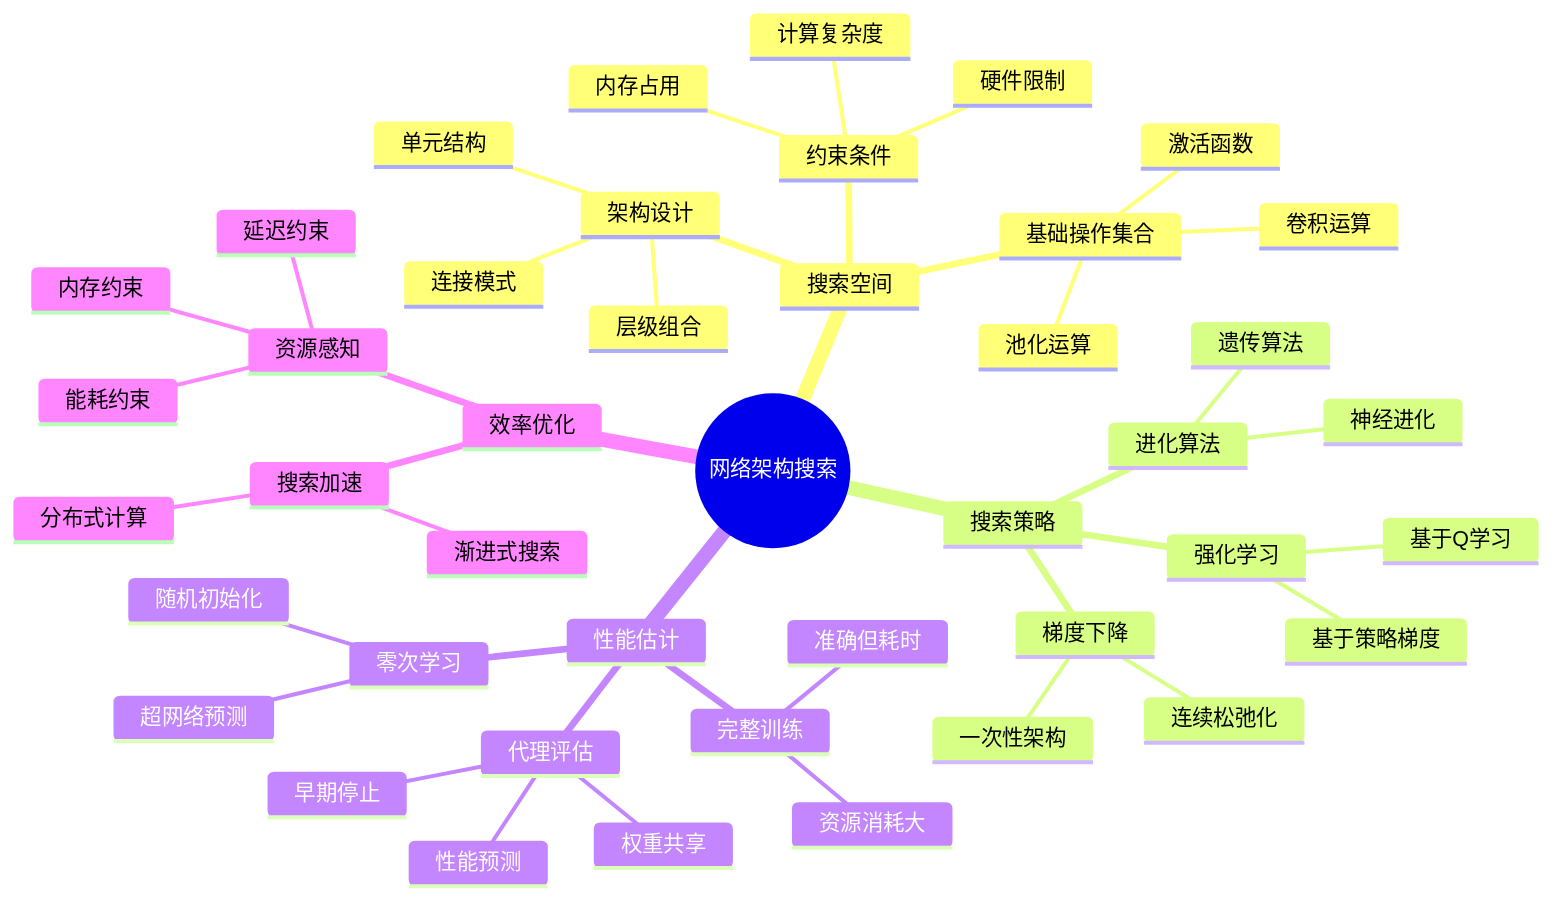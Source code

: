 mindmap
  root((网络架构搜索))
    搜索空间
      基础操作集合
        卷积运算
        池化运算
        激活函数
      架构设计
        单元结构
        连接模式
        层级组合
      约束条件
        计算复杂度
        内存占用
        硬件限制
    搜索策略
      强化学习
        基于策略梯度
        基于Q学习
      进化算法
        遗传算法
        神经进化
      梯度下降
        一次性架构
        连续松弛化
    性能估计
      完整训练
        准确但耗时
        资源消耗大
      代理评估
        权重共享
        性能预测
        早期停止
      零次学习
        随机初始化
        超网络预测
    效率优化
      搜索加速
        渐进式搜索
        分布式计算
      资源感知
        延迟约束
        能耗约束
        内存约束